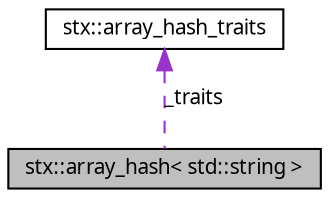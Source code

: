 digraph G
{
  edge [fontname="FreeSans.ttf",fontsize="10",labelfontname="FreeSans.ttf",labelfontsize="10"];
  node [fontname="FreeSans.ttf",fontsize="10",shape=record];
  Node1 [label="stx::array_hash\< std::string \>",height=0.2,width=0.4,color="black", fillcolor="grey75", style="filled" fontcolor="black"];
  Node2 -> Node1 [dir=back,color="darkorchid3",fontsize="10",style="dashed",label="_traits",fontname="FreeSans.ttf"];
  Node2 [label="stx::array_hash_traits",height=0.2,width=0.4,color="black", fillcolor="white", style="filled",URL="$classstx_1_1array__hash__traits.html"];
}
